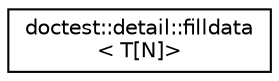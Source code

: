 digraph "Graphical Class Hierarchy"
{
 // LATEX_PDF_SIZE
  edge [fontname="Helvetica",fontsize="10",labelfontname="Helvetica",labelfontsize="10"];
  node [fontname="Helvetica",fontsize="10",shape=record];
  rankdir="LR";
  Node0 [label="doctest::detail::filldata\l\< T[N]\>",height=0.2,width=0.4,color="black", fillcolor="white", style="filled",URL="$d1/d15/structdoctest_1_1detail_1_1filldata_3_01T_0fN_0e_4.html",tooltip=" "];
}
